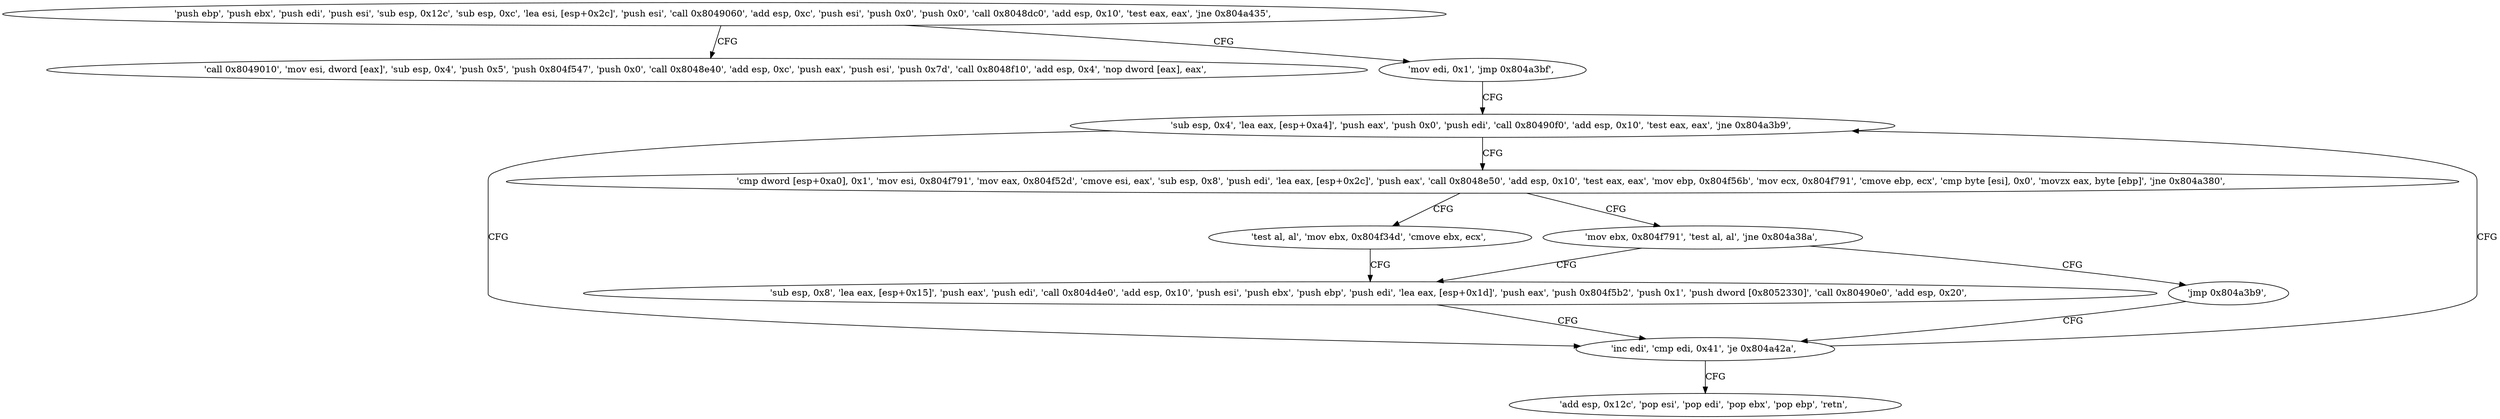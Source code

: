 digraph "func" {
"134521664" [label = "'push ebp', 'push ebx', 'push edi', 'push esi', 'sub esp, 0x12c', 'sub esp, 0xc', 'lea esi, [esp+0x2c]', 'push esi', 'call 0x8049060', 'add esp, 0xc', 'push esi', 'push 0x0', 'push 0x0', 'call 0x8048dc0', 'add esp, 0x10', 'test eax, eax', 'jne 0x804a435', " ]
"134521909" [label = "'call 0x8049010', 'mov esi, dword [eax]', 'sub esp, 0x4', 'push 0x5', 'push 0x804f547', 'push 0x0', 'call 0x8048e40', 'add esp, 0xc', 'push eax', 'push esi', 'push 0x7d', 'call 0x8048f10', 'add esp, 0x4', 'nop dword [eax], eax', " ]
"134521711" [label = "'mov edi, 0x1', 'jmp 0x804a3bf', " ]
"134521791" [label = "'sub esp, 0x4', 'lea eax, [esp+0xa4]', 'push eax', 'push 0x0', 'push edi', 'call 0x80490f0', 'add esp, 0x10', 'test eax, eax', 'jne 0x804a3b9', " ]
"134521785" [label = "'inc edi', 'cmp edi, 0x41', 'je 0x804a42a', " ]
"134521817" [label = "'cmp dword [esp+0xa0], 0x1', 'mov esi, 0x804f791', 'mov eax, 0x804f52d', 'cmove esi, eax', 'sub esp, 0x8', 'push edi', 'lea eax, [esp+0x2c]', 'push eax', 'call 0x8048e50', 'add esp, 0x10', 'test eax, eax', 'mov ebp, 0x804f56b', 'mov ecx, 0x804f791', 'cmove ebp, ecx', 'cmp byte [esi], 0x0', 'movzx eax, byte [ebp]', 'jne 0x804a380', " ]
"134521898" [label = "'add esp, 0x12c', 'pop esi', 'pop edi', 'pop ebx', 'pop ebp', 'retn', " ]
"134521728" [label = "'test al, al', 'mov ebx, 0x804f34d', 'cmove ebx, ecx', " ]
"134521883" [label = "'mov ebx, 0x804f791', 'test al, al', 'jne 0x804a38a', " ]
"134521738" [label = "'sub esp, 0x8', 'lea eax, [esp+0x15]', 'push eax', 'push edi', 'call 0x804d4e0', 'add esp, 0x10', 'push esi', 'push ebx', 'push ebp', 'push edi', 'lea eax, [esp+0x1d]', 'push eax', 'push 0x804f5b2', 'push 0x1', 'push dword [0x8052330]', 'call 0x80490e0', 'add esp, 0x20', " ]
"134521896" [label = "'jmp 0x804a3b9', " ]
"134521664" -> "134521909" [ label = "CFG" ]
"134521664" -> "134521711" [ label = "CFG" ]
"134521711" -> "134521791" [ label = "CFG" ]
"134521791" -> "134521785" [ label = "CFG" ]
"134521791" -> "134521817" [ label = "CFG" ]
"134521785" -> "134521898" [ label = "CFG" ]
"134521785" -> "134521791" [ label = "CFG" ]
"134521817" -> "134521728" [ label = "CFG" ]
"134521817" -> "134521883" [ label = "CFG" ]
"134521728" -> "134521738" [ label = "CFG" ]
"134521883" -> "134521738" [ label = "CFG" ]
"134521883" -> "134521896" [ label = "CFG" ]
"134521738" -> "134521785" [ label = "CFG" ]
"134521896" -> "134521785" [ label = "CFG" ]
}
